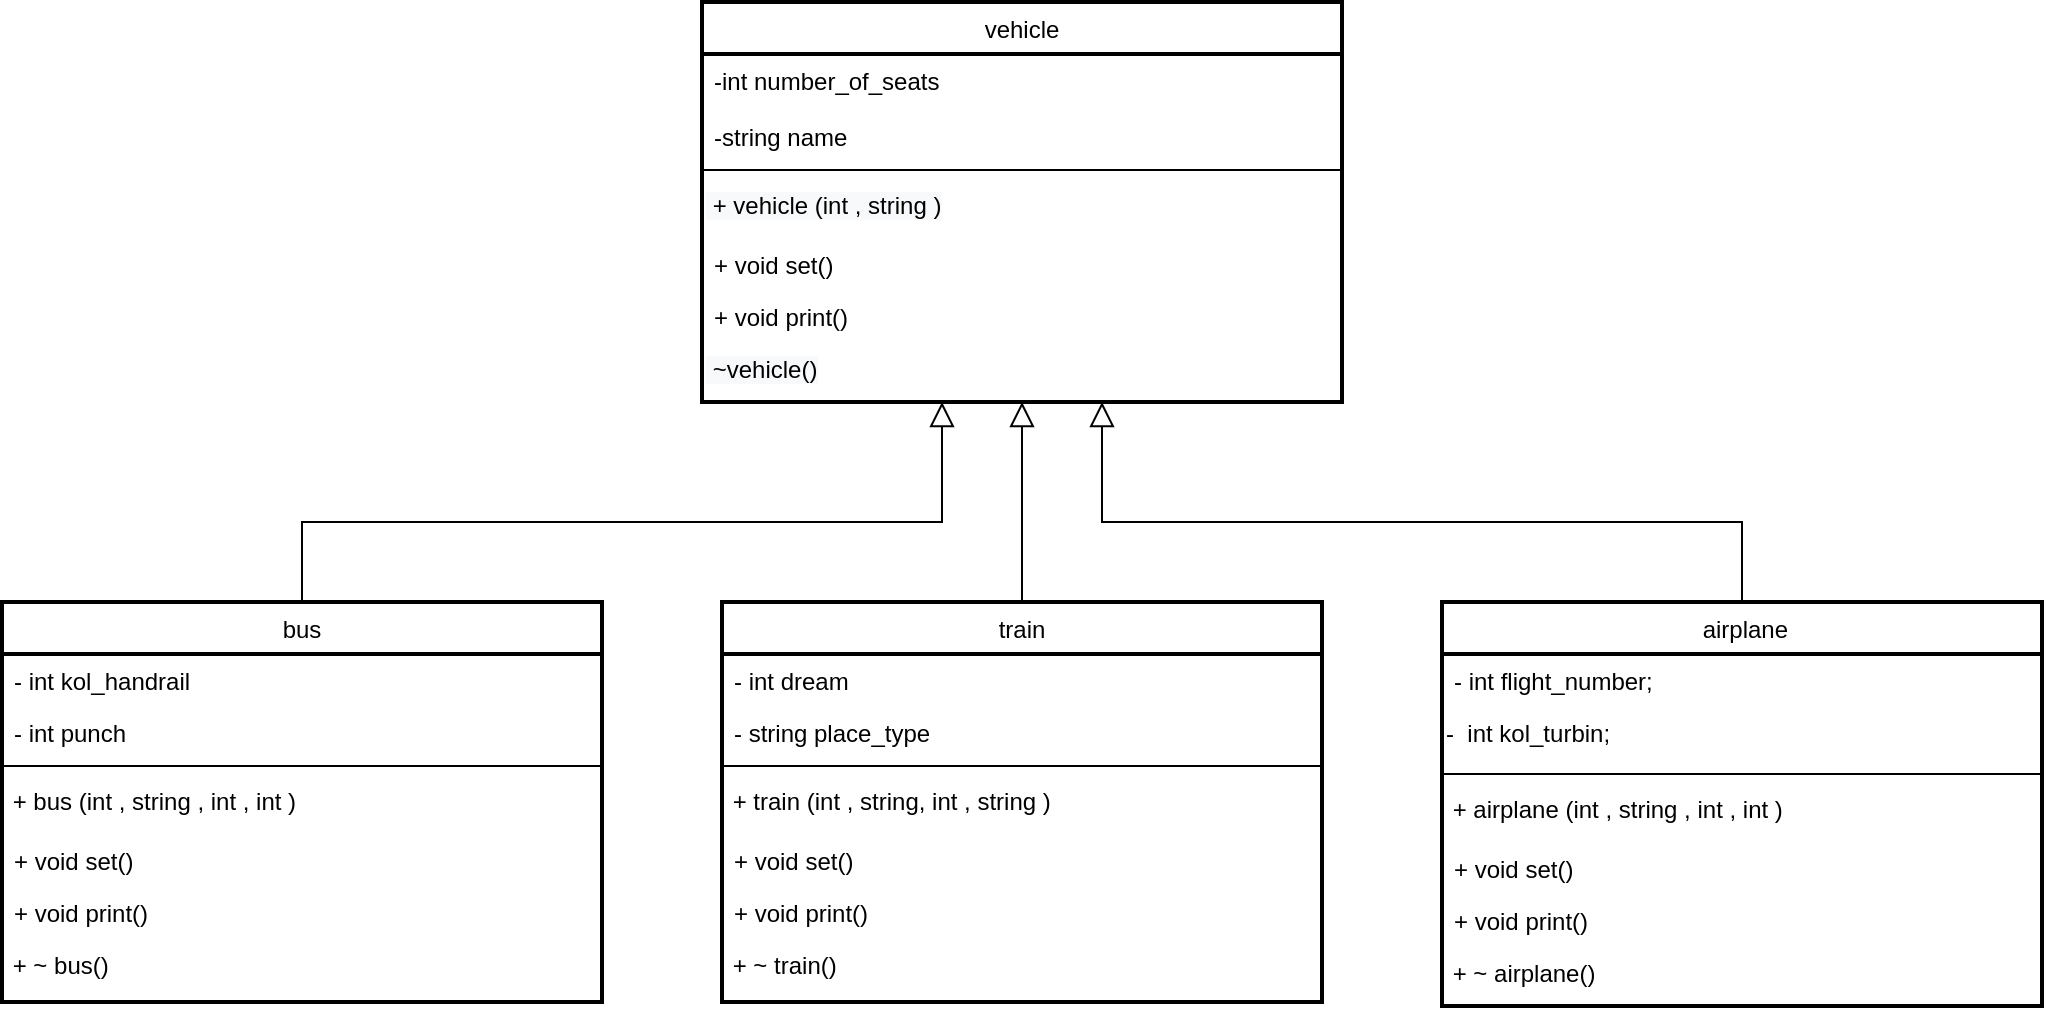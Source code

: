 <mxfile version="18.1.2" type="device"><diagram id="C5RBs43oDa-KdzZeNtuy" name="Page-1"><mxGraphModel dx="1125" dy="677" grid="1" gridSize="10" guides="1" tooltips="1" connect="1" arrows="1" fold="1" page="1" pageScale="1" pageWidth="827" pageHeight="1169" background="#ffffff" math="0" shadow="0"><root><mxCell id="WIyWlLk6GJQsqaUBKTNV-0"/><mxCell id="WIyWlLk6GJQsqaUBKTNV-1" parent="WIyWlLk6GJQsqaUBKTNV-0"/><mxCell id="wTo7kwi5W2qt-DyjJthZ-0" value="vehicle" style="swimlane;fontStyle=0;align=center;verticalAlign=top;childLayout=stackLayout;horizontal=1;startSize=26;horizontalStack=0;resizeParent=1;resizeLast=0;collapsible=1;marginBottom=0;rounded=0;shadow=0;strokeWidth=2;" vertex="1" parent="WIyWlLk6GJQsqaUBKTNV-1"><mxGeometry x="480" y="100" width="320" height="200" as="geometry"><mxRectangle x="230" y="140" width="160" height="26" as="alternateBounds"/></mxGeometry></mxCell><mxCell id="wTo7kwi5W2qt-DyjJthZ-1" value="-int number_of_seats&#10;&#10;-string name&#10;" style="text;align=left;verticalAlign=top;spacingLeft=4;spacingRight=4;overflow=hidden;rotatable=0;points=[[0,0.5],[1,0.5]];portConstraint=eastwest;" vertex="1" parent="wTo7kwi5W2qt-DyjJthZ-0"><mxGeometry y="26" width="320" height="54" as="geometry"/></mxCell><mxCell id="wTo7kwi5W2qt-DyjJthZ-2" value="" style="line;html=1;strokeWidth=1;align=left;verticalAlign=middle;spacingTop=-1;spacingLeft=3;spacingRight=3;rotatable=0;labelPosition=right;points=[];portConstraint=eastwest;" vertex="1" parent="wTo7kwi5W2qt-DyjJthZ-0"><mxGeometry y="80" width="320" height="8" as="geometry"/></mxCell><mxCell id="wTo7kwi5W2qt-DyjJthZ-31" value="&lt;span style=&quot;color: rgb(0, 0, 0); font-family: Helvetica; font-size: 12px; font-variant-ligatures: normal; font-variant-caps: normal; font-weight: 400; letter-spacing: normal; orphans: 2; text-align: center; text-indent: 0px; text-transform: none; widows: 2; word-spacing: 0px; -webkit-text-stroke-width: 0px; background-color: rgb(248, 249, 250); text-decoration-thickness: initial; text-decoration-style: initial; text-decoration-color: initial; float: none; display: inline !important;&quot;&gt;&amp;nbsp;+ vehicle (int , string )&lt;/span&gt;" style="text;whiteSpace=wrap;html=1;" vertex="1" parent="wTo7kwi5W2qt-DyjJthZ-0"><mxGeometry y="88" width="320" height="30" as="geometry"/></mxCell><mxCell id="wTo7kwi5W2qt-DyjJthZ-3" value="+ void set()" style="text;align=left;verticalAlign=top;spacingLeft=4;spacingRight=4;overflow=hidden;rotatable=0;points=[[0,0.5],[1,0.5]];portConstraint=eastwest;" vertex="1" parent="wTo7kwi5W2qt-DyjJthZ-0"><mxGeometry y="118" width="320" height="26" as="geometry"/></mxCell><mxCell id="wTo7kwi5W2qt-DyjJthZ-4" value="+ void print()" style="text;align=left;verticalAlign=top;spacingLeft=4;spacingRight=4;overflow=hidden;rotatable=0;points=[[0,0.5],[1,0.5]];portConstraint=eastwest;" vertex="1" parent="wTo7kwi5W2qt-DyjJthZ-0"><mxGeometry y="144" width="320" height="26" as="geometry"/></mxCell><mxCell id="wTo7kwi5W2qt-DyjJthZ-33" value="&lt;span style=&quot;color: rgb(0, 0, 0); font-family: Helvetica; font-size: 12px; font-style: normal; font-variant-ligatures: normal; font-variant-caps: normal; font-weight: 400; letter-spacing: normal; orphans: 2; text-align: center; text-indent: 0px; text-transform: none; widows: 2; word-spacing: 0px; -webkit-text-stroke-width: 0px; background-color: rgb(248, 249, 250); text-decoration-thickness: initial; text-decoration-style: initial; text-decoration-color: initial; float: none; display: inline !important;&quot;&gt;&amp;nbsp;~vehicle()&lt;/span&gt;" style="text;whiteSpace=wrap;html=1;" vertex="1" parent="wTo7kwi5W2qt-DyjJthZ-0"><mxGeometry y="170" width="320" height="30" as="geometry"/></mxCell><mxCell id="wTo7kwi5W2qt-DyjJthZ-5" value="bus" style="swimlane;fontStyle=0;align=center;verticalAlign=top;childLayout=stackLayout;horizontal=1;startSize=26;horizontalStack=0;resizeParent=1;resizeLast=0;collapsible=1;marginBottom=0;rounded=0;shadow=0;strokeWidth=2;perimeterSpacing=0;" vertex="1" parent="WIyWlLk6GJQsqaUBKTNV-1"><mxGeometry x="130" y="400" width="300" height="200" as="geometry"><mxRectangle x="130" y="380" width="160" height="26" as="alternateBounds"/></mxGeometry></mxCell><mxCell id="wTo7kwi5W2qt-DyjJthZ-6" value="- int kol_handrail" style="text;align=left;verticalAlign=top;spacingLeft=4;spacingRight=4;overflow=hidden;rotatable=0;points=[[0,0.5],[1,0.5]];portConstraint=eastwest;" vertex="1" parent="wTo7kwi5W2qt-DyjJthZ-5"><mxGeometry y="26" width="300" height="26" as="geometry"/></mxCell><mxCell id="wTo7kwi5W2qt-DyjJthZ-7" value="- int punch" style="text;align=left;verticalAlign=top;spacingLeft=4;spacingRight=4;overflow=hidden;rotatable=0;points=[[0,0.5],[1,0.5]];portConstraint=eastwest;" vertex="1" parent="wTo7kwi5W2qt-DyjJthZ-5"><mxGeometry y="52" width="300" height="26" as="geometry"/></mxCell><mxCell id="wTo7kwi5W2qt-DyjJthZ-8" value="" style="line;html=1;strokeWidth=1;align=left;verticalAlign=middle;spacingTop=-1;spacingLeft=3;spacingRight=3;rotatable=0;labelPosition=right;points=[];portConstraint=eastwest;" vertex="1" parent="wTo7kwi5W2qt-DyjJthZ-5"><mxGeometry y="78" width="300" height="8" as="geometry"/></mxCell><mxCell id="wTo7kwi5W2qt-DyjJthZ-29" value="&amp;nbsp;+ bus (int , string , int , int )" style="text;whiteSpace=wrap;html=1;" vertex="1" parent="wTo7kwi5W2qt-DyjJthZ-5"><mxGeometry y="86" width="300" height="30" as="geometry"/></mxCell><mxCell id="wTo7kwi5W2qt-DyjJthZ-9" value="+ void set()" style="text;align=left;verticalAlign=top;spacingLeft=4;spacingRight=4;overflow=hidden;rotatable=0;points=[[0,0.5],[1,0.5]];portConstraint=eastwest;" vertex="1" parent="wTo7kwi5W2qt-DyjJthZ-5"><mxGeometry y="116" width="300" height="26" as="geometry"/></mxCell><mxCell id="wTo7kwi5W2qt-DyjJthZ-10" value="+ void print()" style="text;align=left;verticalAlign=top;spacingLeft=4;spacingRight=4;overflow=hidden;rotatable=0;points=[[0,0.5],[1,0.5]];portConstraint=eastwest;" vertex="1" parent="wTo7kwi5W2qt-DyjJthZ-5"><mxGeometry y="142" width="300" height="26" as="geometry"/></mxCell><mxCell id="wTo7kwi5W2qt-DyjJthZ-25" value="&amp;nbsp;+ ~ bus()" style="text;whiteSpace=wrap;html=1;" vertex="1" parent="wTo7kwi5W2qt-DyjJthZ-5"><mxGeometry y="168" width="300" height="30" as="geometry"/></mxCell><mxCell id="wTo7kwi5W2qt-DyjJthZ-11" value="" style="endArrow=block;endSize=10;endFill=0;shadow=0;strokeWidth=1;rounded=0;edgeStyle=elbowEdgeStyle;elbow=vertical;" edge="1" parent="WIyWlLk6GJQsqaUBKTNV-1" source="wTo7kwi5W2qt-DyjJthZ-5"><mxGeometry width="160" relative="1" as="geometry"><mxPoint x="360" y="263" as="sourcePoint"/><mxPoint x="600" y="300" as="targetPoint"/><Array as="points"><mxPoint x="440" y="360"/><mxPoint x="560" y="380"/><mxPoint x="490" y="380"/><mxPoint x="470" y="380"/><mxPoint x="500" y="360"/><mxPoint x="510" y="370"/><mxPoint x="500" y="330"/><mxPoint x="480" y="340"/><mxPoint x="400" y="350"/></Array></mxGeometry></mxCell><mxCell id="wTo7kwi5W2qt-DyjJthZ-12" value=" airplane" style="swimlane;fontStyle=0;align=center;verticalAlign=top;childLayout=stackLayout;horizontal=1;startSize=26;horizontalStack=0;resizeParent=1;resizeLast=0;collapsible=1;marginBottom=0;rounded=0;shadow=0;strokeWidth=2;perimeterSpacing=0;glass=0;labelBackgroundColor=none;labelBorderColor=none;" vertex="1" parent="WIyWlLk6GJQsqaUBKTNV-1"><mxGeometry x="850" y="400" width="300" height="202" as="geometry"><mxRectangle x="340" y="380" width="170" height="26" as="alternateBounds"/></mxGeometry></mxCell><mxCell id="wTo7kwi5W2qt-DyjJthZ-13" value="- int flight_number;" style="text;align=left;verticalAlign=top;spacingLeft=4;spacingRight=4;overflow=hidden;rotatable=0;points=[[0,0.5],[1,0.5]];portConstraint=eastwest;rounded=0;shadow=0;html=0;" vertex="1" parent="wTo7kwi5W2qt-DyjJthZ-12"><mxGeometry y="26" width="300" height="26" as="geometry"/></mxCell><mxCell id="wTo7kwi5W2qt-DyjJthZ-32" value="-&amp;nbsp; int kol_turbin;" style="text;whiteSpace=wrap;html=1;" vertex="1" parent="wTo7kwi5W2qt-DyjJthZ-12"><mxGeometry y="52" width="300" height="30" as="geometry"/></mxCell><mxCell id="wTo7kwi5W2qt-DyjJthZ-14" value="" style="line;html=1;strokeWidth=1;align=left;verticalAlign=middle;spacingTop=-1;spacingLeft=3;spacingRight=3;rotatable=0;labelPosition=right;points=[];portConstraint=eastwest;" vertex="1" parent="wTo7kwi5W2qt-DyjJthZ-12"><mxGeometry y="82" width="300" height="8" as="geometry"/></mxCell><mxCell id="wTo7kwi5W2qt-DyjJthZ-30" value="&amp;nbsp;+ airplane (int , string , int , int )" style="text;whiteSpace=wrap;html=1;" vertex="1" parent="wTo7kwi5W2qt-DyjJthZ-12"><mxGeometry y="90" width="300" height="30" as="geometry"/></mxCell><mxCell id="wTo7kwi5W2qt-DyjJthZ-15" value="+ void set()" style="text;align=left;verticalAlign=top;spacingLeft=4;spacingRight=4;overflow=hidden;rotatable=0;points=[[0,0.5],[1,0.5]];portConstraint=eastwest;" vertex="1" parent="wTo7kwi5W2qt-DyjJthZ-12"><mxGeometry y="120" width="300" height="26" as="geometry"/></mxCell><mxCell id="wTo7kwi5W2qt-DyjJthZ-16" value="+ void print()" style="text;align=left;verticalAlign=top;spacingLeft=4;spacingRight=4;overflow=hidden;rotatable=0;points=[[0,0.5],[1,0.5]];portConstraint=eastwest;" vertex="1" parent="wTo7kwi5W2qt-DyjJthZ-12"><mxGeometry y="146" width="300" height="26" as="geometry"/></mxCell><mxCell id="wTo7kwi5W2qt-DyjJthZ-26" value="&amp;nbsp;+ ~ airplane()" style="text;whiteSpace=wrap;html=1;" vertex="1" parent="wTo7kwi5W2qt-DyjJthZ-12"><mxGeometry y="172" width="300" height="30" as="geometry"/></mxCell><mxCell id="wTo7kwi5W2qt-DyjJthZ-17" value="" style="endArrow=block;endSize=10;endFill=0;shadow=0;strokeWidth=1;rounded=0;edgeStyle=elbowEdgeStyle;elbow=vertical;exitX=0.5;exitY=0;exitDx=0;exitDy=0;" edge="1" parent="WIyWlLk6GJQsqaUBKTNV-1" source="wTo7kwi5W2qt-DyjJthZ-12"><mxGeometry width="160" relative="1" as="geometry"><mxPoint x="510" y="420" as="sourcePoint"/><mxPoint x="680" y="300" as="targetPoint"/><Array as="points"><mxPoint x="840" y="360"/><mxPoint x="720" y="380"/><mxPoint x="640" y="380"/><mxPoint x="760" y="380"/><mxPoint x="610" y="370"/><mxPoint x="620" y="340"/><mxPoint x="530" y="360"/><mxPoint x="720" y="380"/><mxPoint x="830" y="460"/><mxPoint x="510" y="360"/></Array></mxGeometry></mxCell><mxCell id="wTo7kwi5W2qt-DyjJthZ-18" value="train" style="swimlane;fontStyle=0;align=center;verticalAlign=top;childLayout=stackLayout;horizontal=1;startSize=26;horizontalStack=0;resizeParent=1;resizeLast=0;collapsible=1;marginBottom=0;rounded=0;shadow=0;strokeWidth=2;perimeterSpacing=0;" vertex="1" parent="WIyWlLk6GJQsqaUBKTNV-1"><mxGeometry x="490" y="400" width="300" height="200" as="geometry"><mxRectangle x="340" y="380" width="170" height="26" as="alternateBounds"/></mxGeometry></mxCell><mxCell id="wTo7kwi5W2qt-DyjJthZ-19" value="- int dream" style="text;align=left;verticalAlign=top;spacingLeft=4;spacingRight=4;overflow=hidden;rotatable=0;points=[[0,0.5],[1,0.5]];portConstraint=eastwest;" vertex="1" parent="wTo7kwi5W2qt-DyjJthZ-18"><mxGeometry y="26" width="300" height="26" as="geometry"/></mxCell><mxCell id="wTo7kwi5W2qt-DyjJthZ-20" value="-&#9;string place_type" style="text;align=left;verticalAlign=top;spacingLeft=4;spacingRight=4;overflow=hidden;rotatable=0;points=[[0,0.5],[1,0.5]];portConstraint=eastwest;" vertex="1" parent="wTo7kwi5W2qt-DyjJthZ-18"><mxGeometry y="52" width="300" height="26" as="geometry"/></mxCell><mxCell id="wTo7kwi5W2qt-DyjJthZ-21" value="" style="line;html=1;strokeWidth=1;align=left;verticalAlign=middle;spacingTop=-1;spacingLeft=3;spacingRight=3;rotatable=0;labelPosition=right;points=[];portConstraint=eastwest;" vertex="1" parent="wTo7kwi5W2qt-DyjJthZ-18"><mxGeometry y="78" width="300" height="8" as="geometry"/></mxCell><mxCell id="wTo7kwi5W2qt-DyjJthZ-28" value="&amp;nbsp;+ train (int , string, int ,&amp;nbsp;string )" style="text;whiteSpace=wrap;html=1;" vertex="1" parent="wTo7kwi5W2qt-DyjJthZ-18"><mxGeometry y="86" width="300" height="30" as="geometry"/></mxCell><mxCell id="wTo7kwi5W2qt-DyjJthZ-22" value="+ void set()" style="text;align=left;verticalAlign=top;spacingLeft=4;spacingRight=4;overflow=hidden;rotatable=0;points=[[0,0.5],[1,0.5]];portConstraint=eastwest;" vertex="1" parent="wTo7kwi5W2qt-DyjJthZ-18"><mxGeometry y="116" width="300" height="26" as="geometry"/></mxCell><mxCell id="wTo7kwi5W2qt-DyjJthZ-23" value="+ void print()" style="text;align=left;verticalAlign=top;spacingLeft=4;spacingRight=4;overflow=hidden;rotatable=0;points=[[0,0.5],[1,0.5]];portConstraint=eastwest;" vertex="1" parent="wTo7kwi5W2qt-DyjJthZ-18"><mxGeometry y="142" width="300" height="26" as="geometry"/></mxCell><mxCell id="wTo7kwi5W2qt-DyjJthZ-27" value="&amp;nbsp;+ ~ train()" style="text;whiteSpace=wrap;html=1;" vertex="1" parent="wTo7kwi5W2qt-DyjJthZ-18"><mxGeometry y="168" width="300" height="30" as="geometry"/></mxCell><mxCell id="wTo7kwi5W2qt-DyjJthZ-24" value="" style="endArrow=block;endSize=10;endFill=0;shadow=0;strokeWidth=1;rounded=0;edgeStyle=elbowEdgeStyle;elbow=vertical;exitX=0.5;exitY=0;exitDx=0;exitDy=0;" edge="1" parent="WIyWlLk6GJQsqaUBKTNV-1" source="wTo7kwi5W2qt-DyjJthZ-18"><mxGeometry width="160" relative="1" as="geometry"><mxPoint x="1160" y="420" as="sourcePoint"/><mxPoint x="640" y="300" as="targetPoint"/><Array as="points"><mxPoint x="550" y="340"/><mxPoint x="620" y="380"/><mxPoint x="630" y="350"/><mxPoint x="540" y="370"/><mxPoint x="730" y="390"/><mxPoint x="840" y="470"/><mxPoint x="520" y="370"/></Array></mxGeometry></mxCell></root></mxGraphModel></diagram></mxfile>